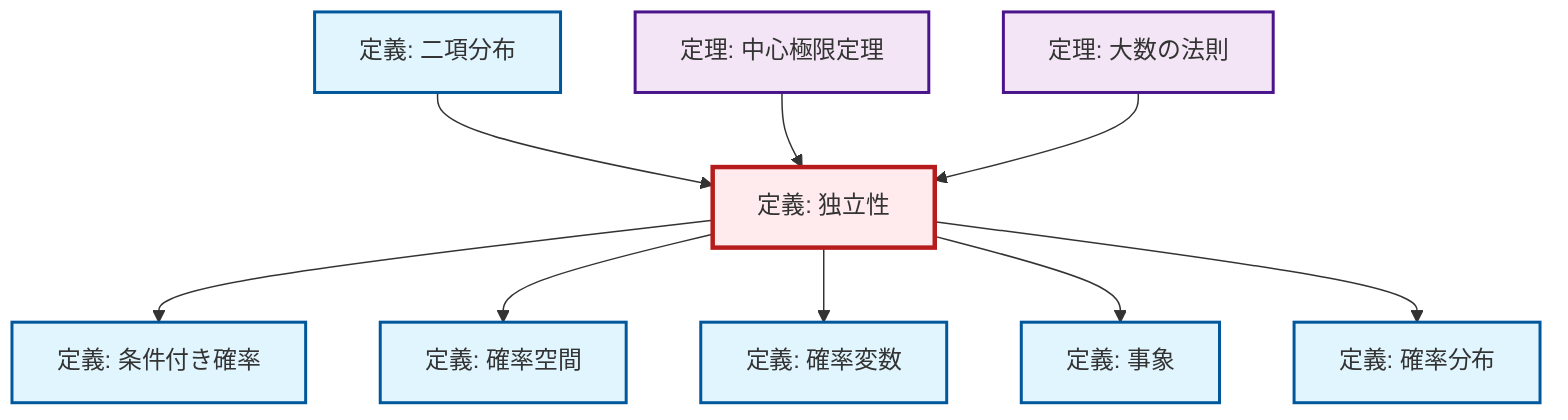 graph TD
    classDef definition fill:#e1f5fe,stroke:#01579b,stroke-width:2px
    classDef theorem fill:#f3e5f5,stroke:#4a148c,stroke-width:2px
    classDef axiom fill:#fff3e0,stroke:#e65100,stroke-width:2px
    classDef example fill:#e8f5e9,stroke:#1b5e20,stroke-width:2px
    classDef current fill:#ffebee,stroke:#b71c1c,stroke-width:3px
    thm-central-limit["定理: 中心極限定理"]:::theorem
    def-probability-space["定義: 確率空間"]:::definition
    def-conditional-probability["定義: 条件付き確率"]:::definition
    def-random-variable["定義: 確率変数"]:::definition
    def-independence["定義: 独立性"]:::definition
    thm-law-of-large-numbers["定理: 大数の法則"]:::theorem
    def-event["定義: 事象"]:::definition
    def-binomial-distribution["定義: 二項分布"]:::definition
    def-probability-distribution["定義: 確率分布"]:::definition
    def-independence --> def-conditional-probability
    def-independence --> def-probability-space
    def-binomial-distribution --> def-independence
    def-independence --> def-random-variable
    def-independence --> def-event
    thm-central-limit --> def-independence
    def-independence --> def-probability-distribution
    thm-law-of-large-numbers --> def-independence
    class def-independence current